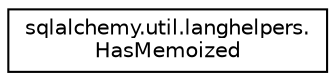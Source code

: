 digraph "Graphical Class Hierarchy"
{
 // LATEX_PDF_SIZE
  edge [fontname="Helvetica",fontsize="10",labelfontname="Helvetica",labelfontsize="10"];
  node [fontname="Helvetica",fontsize="10",shape=record];
  rankdir="LR";
  Node0 [label="sqlalchemy.util.langhelpers.\lHasMemoized",height=0.2,width=0.4,color="black", fillcolor="white", style="filled",URL="$classsqlalchemy_1_1util_1_1langhelpers_1_1HasMemoized.html",tooltip=" "];
}
